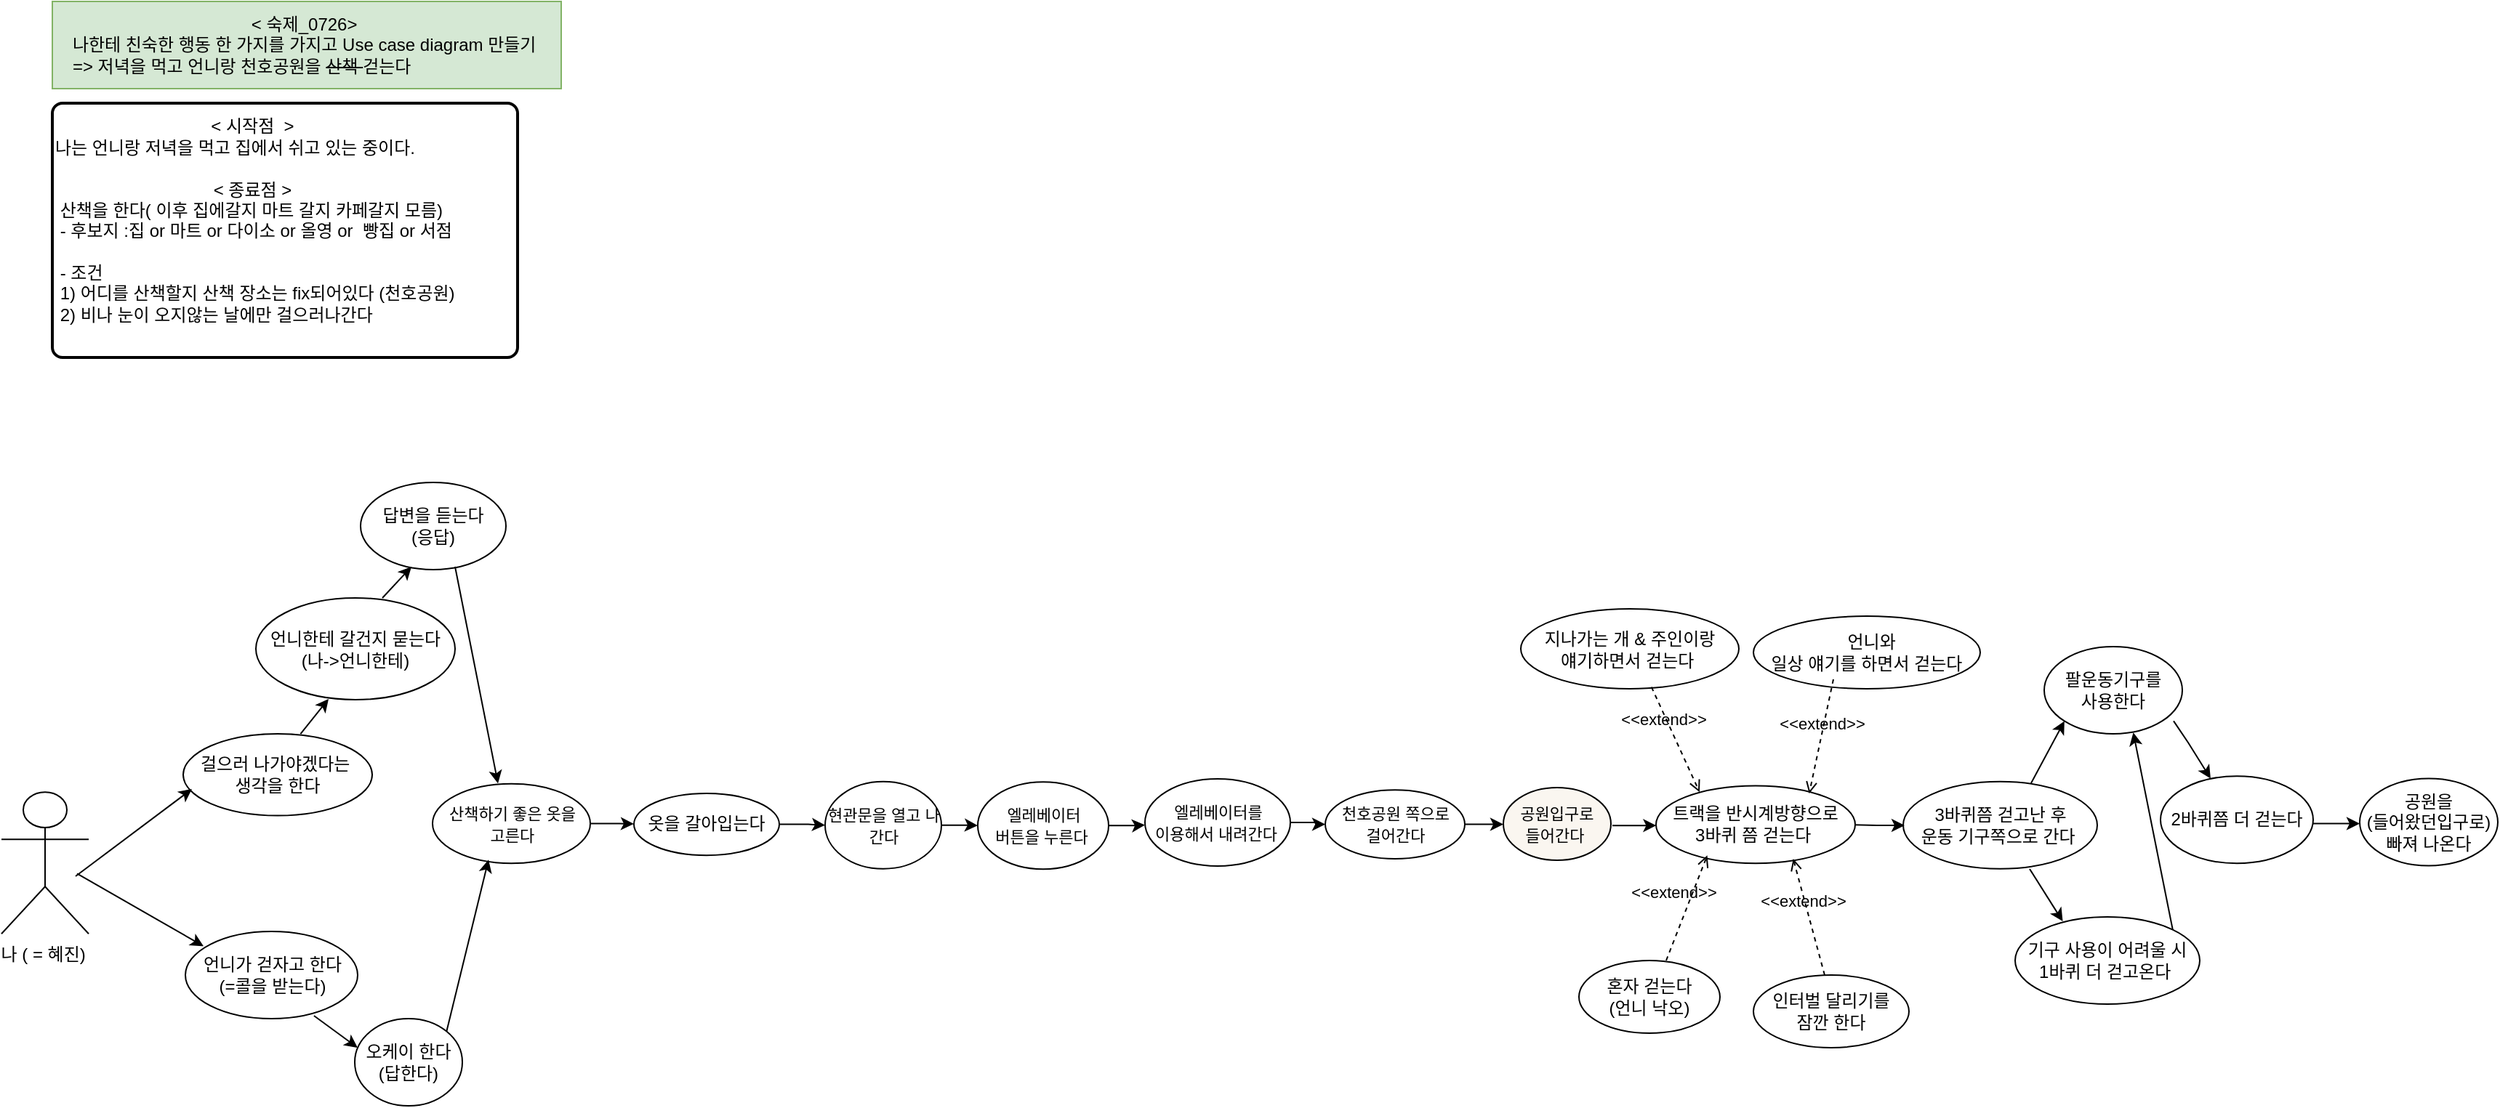 <mxfile version="21.6.5" type="github">
  <diagram name="페이지-1" id="sYgcCLTAoJjAeG1pjwmj">
    <mxGraphModel dx="2183" dy="1202" grid="1" gridSize="10" guides="1" tooltips="1" connect="1" arrows="1" fold="1" page="1" pageScale="1" pageWidth="827" pageHeight="1169" math="0" shadow="0">
      <root>
        <mxCell id="0" />
        <mxCell id="1" parent="0" />
        <mxCell id="4KqqWzj8_jCF8s9pvPA0-2" value="걸으러 나가야겠다는&amp;nbsp;&lt;br&gt;생각을 한다" style="ellipse;whiteSpace=wrap;html=1;" parent="1" vertex="1">
          <mxGeometry x="130" y="524.01" width="130" height="56.25" as="geometry" />
        </mxCell>
        <mxCell id="4KqqWzj8_jCF8s9pvPA0-3" value="나 ( = 혜진)&amp;nbsp;" style="shape=umlActor;verticalLabelPosition=bottom;verticalAlign=top;html=1;" parent="1" vertex="1">
          <mxGeometry x="5" y="564.13" width="60" height="97.5" as="geometry" />
        </mxCell>
        <mxCell id="4KqqWzj8_jCF8s9pvPA0-4" value="&lt;div style=&quot;&quot;&gt;&lt;span style=&quot;background-color: initial;&quot;&gt;&amp;lt; 숙제_0726&amp;gt;&amp;nbsp;&lt;/span&gt;&lt;/div&gt;&lt;div style=&quot;&quot;&gt;&lt;span style=&quot;background-color: initial;&quot;&gt;나한테 친숙한 행동 한 가지를 가지고 Use case diagram 만들기&amp;nbsp;&lt;/span&gt;&lt;/div&gt;&lt;div style=&quot;text-align: left;&quot;&gt;=&amp;gt; 저녁을 먹고 언니랑 천호공원을&amp;nbsp;&lt;strike&gt;산책&amp;nbsp;&lt;/strike&gt;걷는다&amp;nbsp;&lt;/div&gt;" style="rounded=0;whiteSpace=wrap;html=1;fillColor=#d5e8d4;strokeColor=#82b366;" parent="1" vertex="1">
          <mxGeometry x="40" y="20" width="350" height="60" as="geometry" />
        </mxCell>
        <mxCell id="XLeCKCvdoxdbFb9m1tCh-6" value="&lt;div style=&quot;text-align: center;&quot;&gt;&lt;span style=&quot;background-color: initial;&quot;&gt;&amp;lt; 시작점&amp;nbsp; &amp;gt;&amp;nbsp;&lt;/span&gt;&lt;/div&gt;&lt;div style=&quot;&quot;&gt;&lt;span style=&quot;background-color: initial;&quot;&gt;나는 언니랑 저녁을 먹고 집에서 쉬고 있는 중이다.&lt;/span&gt;&lt;/div&gt;&lt;div style=&quot;&quot;&gt;&lt;span style=&quot;background-color: initial;&quot;&gt;&lt;br&gt;&lt;/span&gt;&lt;/div&gt;&lt;div style=&quot;text-align: center;&quot;&gt;&lt;span style=&quot;background-color: initial;&quot;&gt;&amp;lt; 종료점 &amp;gt;&amp;nbsp;&lt;/span&gt;&lt;/div&gt;&lt;div style=&quot;&quot;&gt;&amp;nbsp;산책을 한다&lt;span style=&quot;background-color: initial;&quot;&gt;( 이후 집에갈지 마트 갈지 카페갈지 모름)&amp;nbsp;&lt;/span&gt;&lt;/div&gt;&amp;nbsp;- 후보지 :집 or 마트 or 다이소 or 올영 or&amp;nbsp; 빵집 or 서점&lt;br&gt;&lt;br&gt;&amp;nbsp;- 조건&amp;nbsp;&lt;br&gt;&amp;nbsp;1) 어디를 산책할지 산책 장소는 fix되어있다 (천호공원)&lt;br&gt;&amp;nbsp;2) 비나 눈이 오지않는 날에만 걸으러나간다&amp;nbsp;&lt;br&gt;&amp;nbsp;" style="rounded=1;whiteSpace=wrap;html=1;absoluteArcSize=1;arcSize=14;strokeWidth=2;align=left;" parent="1" vertex="1">
          <mxGeometry x="40" y="90" width="320" height="175" as="geometry" />
        </mxCell>
        <mxCell id="XLeCKCvdoxdbFb9m1tCh-21" value="언니한테 갈건지 묻는다 (나-&amp;gt;언니한테)" style="ellipse;whiteSpace=wrap;html=1;" parent="1" vertex="1">
          <mxGeometry x="180" y="430.5" width="137" height="70" as="geometry" />
        </mxCell>
        <mxCell id="XLeCKCvdoxdbFb9m1tCh-24" value="답변을 듣는다&lt;br&gt;(응답)" style="ellipse;whiteSpace=wrap;html=1;" parent="1" vertex="1">
          <mxGeometry x="252" y="351" width="100" height="60" as="geometry" />
        </mxCell>
        <mxCell id="FUzFIuwG7qgmaGk0ISnc-17" value="" style="edgeStyle=orthogonalEdgeStyle;rounded=0;orthogonalLoop=1;jettySize=auto;html=1;" parent="1" source="XLeCKCvdoxdbFb9m1tCh-74" target="XLeCKCvdoxdbFb9m1tCh-76" edge="1">
          <mxGeometry relative="1" as="geometry" />
        </mxCell>
        <mxCell id="XLeCKCvdoxdbFb9m1tCh-74" value="&lt;font style=&quot;font-size: 11px;&quot;&gt;현관문을 열고 나간다&lt;br&gt;&lt;/font&gt;" style="ellipse;whiteSpace=wrap;html=1;" parent="1" vertex="1">
          <mxGeometry x="571.5" y="556.88" width="80" height="60" as="geometry" />
        </mxCell>
        <mxCell id="FUzFIuwG7qgmaGk0ISnc-18" value="" style="edgeStyle=orthogonalEdgeStyle;rounded=0;orthogonalLoop=1;jettySize=auto;html=1;" parent="1" source="XLeCKCvdoxdbFb9m1tCh-76" edge="1">
          <mxGeometry relative="1" as="geometry">
            <mxPoint x="791.5" y="586.8" as="targetPoint" />
          </mxGeometry>
        </mxCell>
        <mxCell id="XLeCKCvdoxdbFb9m1tCh-76" value="&lt;font style=&quot;font-size: 11px;&quot;&gt;엘레베이터 &lt;br&gt;버튼을 누른다&amp;nbsp;&lt;br&gt;&lt;/font&gt;" style="ellipse;whiteSpace=wrap;html=1;" parent="1" vertex="1">
          <mxGeometry x="676.5" y="557.13" width="90" height="60" as="geometry" />
        </mxCell>
        <mxCell id="XTdCZt_rwrbxKGFYCelY-1" value="" style="edgeStyle=orthogonalEdgeStyle;rounded=0;orthogonalLoop=1;jettySize=auto;html=1;" edge="1" parent="1">
          <mxGeometry relative="1" as="geometry">
            <mxPoint x="1002.5" y="586.276" as="sourcePoint" />
            <mxPoint x="1038.0" y="587.103" as="targetPoint" />
          </mxGeometry>
        </mxCell>
        <mxCell id="XLeCKCvdoxdbFb9m1tCh-77" value="&lt;font style=&quot;font-size: 11px;&quot;&gt;천호공원 쪽으로&lt;br&gt;걸어간다&lt;br&gt;&lt;/font&gt;" style="ellipse;whiteSpace=wrap;html=1;" parent="1" vertex="1">
          <mxGeometry x="915.5" y="562.62" width="96" height="47.38" as="geometry" />
        </mxCell>
        <mxCell id="FUzFIuwG7qgmaGk0ISnc-45" value="" style="edgeStyle=orthogonalEdgeStyle;rounded=0;orthogonalLoop=1;jettySize=auto;html=1;" parent="1" edge="1">
          <mxGeometry relative="1" as="geometry">
            <mxPoint x="1113.0" y="587.12" as="sourcePoint" />
            <mxPoint x="1143.15" y="587.8" as="targetPoint" />
          </mxGeometry>
        </mxCell>
        <mxCell id="XLeCKCvdoxdbFb9m1tCh-84" value="&lt;font style=&quot;font-size: 11px;&quot;&gt;공원입구로 &lt;br&gt;들어간다&amp;nbsp;&lt;br&gt;&lt;/font&gt;" style="ellipse;whiteSpace=wrap;html=1;fillColor=#FAF6F0;gradientColor=#FAF6F0;strokeColor=default;" parent="1" vertex="1">
          <mxGeometry x="1038" y="561" width="74" height="50" as="geometry" />
        </mxCell>
        <mxCell id="FUzFIuwG7qgmaGk0ISnc-16" value="" style="edgeStyle=orthogonalEdgeStyle;rounded=0;orthogonalLoop=1;jettySize=auto;html=1;" parent="1" source="FUzFIuwG7qgmaGk0ISnc-1" target="XLeCKCvdoxdbFb9m1tCh-74" edge="1">
          <mxGeometry relative="1" as="geometry" />
        </mxCell>
        <mxCell id="FUzFIuwG7qgmaGk0ISnc-1" value="옷을 갈아입는다" style="ellipse;whiteSpace=wrap;html=1;" parent="1" vertex="1">
          <mxGeometry x="440" y="564.99" width="100" height="42.63" as="geometry" />
        </mxCell>
        <mxCell id="FUzFIuwG7qgmaGk0ISnc-15" value="" style="edgeStyle=orthogonalEdgeStyle;rounded=0;orthogonalLoop=1;jettySize=auto;html=1;" parent="1" source="FUzFIuwG7qgmaGk0ISnc-3" edge="1">
          <mxGeometry relative="1" as="geometry">
            <mxPoint x="440" y="586" as="targetPoint" />
          </mxGeometry>
        </mxCell>
        <mxCell id="FUzFIuwG7qgmaGk0ISnc-3" value="&lt;font style=&quot;font-size: 11px;&quot;&gt;산책하기 좋은 옷을 &lt;br&gt;고른다&lt;br&gt;&lt;/font&gt;" style="ellipse;whiteSpace=wrap;html=1;" parent="1" vertex="1">
          <mxGeometry x="301.5" y="558.38" width="108.5" height="54.75" as="geometry" />
        </mxCell>
        <mxCell id="FUzFIuwG7qgmaGk0ISnc-19" value="" style="edgeStyle=orthogonalEdgeStyle;rounded=0;orthogonalLoop=1;jettySize=auto;html=1;" parent="1" source="FUzFIuwG7qgmaGk0ISnc-11" target="XLeCKCvdoxdbFb9m1tCh-77" edge="1">
          <mxGeometry relative="1" as="geometry" />
        </mxCell>
        <mxCell id="FUzFIuwG7qgmaGk0ISnc-11" value="&lt;font style=&quot;font-size: 11px;&quot;&gt;엘레베이터를 &lt;br&gt;이용해서 내려간다&amp;nbsp;&lt;br&gt;&lt;/font&gt;" style="ellipse;whiteSpace=wrap;html=1;" parent="1" vertex="1">
          <mxGeometry x="791.5" y="555" width="100" height="60" as="geometry" />
        </mxCell>
        <mxCell id="FUzFIuwG7qgmaGk0ISnc-27" value="3바퀴쯤 걷고난 후&lt;br&gt;운동 기구쪽으로 간다&amp;nbsp;" style="ellipse;whiteSpace=wrap;html=1;" parent="1" vertex="1">
          <mxGeometry x="1313" y="556.88" width="133.5" height="60" as="geometry" />
        </mxCell>
        <mxCell id="FUzFIuwG7qgmaGk0ISnc-28" value="팔운동기구를 &lt;br&gt;사용한다" style="ellipse;whiteSpace=wrap;html=1;" parent="1" vertex="1">
          <mxGeometry x="1410" y="464.01" width="95" height="60" as="geometry" />
        </mxCell>
        <mxCell id="FUzFIuwG7qgmaGk0ISnc-31" value="기구 사용이 어려울 시&lt;br&gt;1바퀴 더 걷고온다&amp;nbsp;" style="ellipse;whiteSpace=wrap;html=1;" parent="1" vertex="1">
          <mxGeometry x="1390" y="650.0" width="127" height="60" as="geometry" />
        </mxCell>
        <mxCell id="FUzFIuwG7qgmaGk0ISnc-67" value="" style="edgeStyle=orthogonalEdgeStyle;rounded=0;orthogonalLoop=1;jettySize=auto;html=1;" parent="1" edge="1">
          <mxGeometry relative="1" as="geometry">
            <mxPoint x="1582" y="585.78" as="sourcePoint" />
            <mxPoint x="1627" y="585.78" as="targetPoint" />
          </mxGeometry>
        </mxCell>
        <mxCell id="FUzFIuwG7qgmaGk0ISnc-32" value="2바퀴쯤 더 걷는다" style="ellipse;whiteSpace=wrap;html=1;" parent="1" vertex="1">
          <mxGeometry x="1490" y="553.13" width="105" height="60" as="geometry" />
        </mxCell>
        <mxCell id="FUzFIuwG7qgmaGk0ISnc-61" value="" style="edgeStyle=orthogonalEdgeStyle;rounded=0;orthogonalLoop=1;jettySize=auto;html=1;" parent="1" edge="1">
          <mxGeometry relative="1" as="geometry">
            <mxPoint x="1274.0" y="586.526" as="sourcePoint" />
            <mxPoint x="1314.0" y="587.053" as="targetPoint" />
          </mxGeometry>
        </mxCell>
        <mxCell id="FUzFIuwG7qgmaGk0ISnc-35" value="트랙을 반시계방향으로 &lt;br&gt;3바퀴 쯤 걷는다&amp;nbsp;" style="ellipse;whiteSpace=wrap;html=1;" parent="1" vertex="1">
          <mxGeometry x="1143" y="559.76" width="137" height="53.37" as="geometry" />
        </mxCell>
        <mxCell id="FUzFIuwG7qgmaGk0ISnc-36" value="지나가는 개 &amp;amp; 주인이랑 &lt;br&gt;얘기하면서 걷는다&amp;nbsp;" style="ellipse;whiteSpace=wrap;html=1;" parent="1" vertex="1">
          <mxGeometry x="1050" y="438" width="150" height="55" as="geometry" />
        </mxCell>
        <mxCell id="FUzFIuwG7qgmaGk0ISnc-37" value="&amp;nbsp; 언니와 &lt;br&gt;일상 얘기를 하면서 걷는다" style="ellipse;whiteSpace=wrap;html=1;" parent="1" vertex="1">
          <mxGeometry x="1210" y="443" width="156" height="50" as="geometry" />
        </mxCell>
        <mxCell id="FUzFIuwG7qgmaGk0ISnc-38" value="혼자 걷는다 &lt;br&gt;(언니 낙오)" style="ellipse;whiteSpace=wrap;html=1;" parent="1" vertex="1">
          <mxGeometry x="1090" y="680" width="97" height="50" as="geometry" />
        </mxCell>
        <mxCell id="FUzFIuwG7qgmaGk0ISnc-39" value="공원을 &lt;br&gt;(들어왔던입구로) &lt;br&gt;빠져 나온다" style="ellipse;whiteSpace=wrap;html=1;" parent="1" vertex="1">
          <mxGeometry x="1627" y="554.76" width="95" height="60" as="geometry" />
        </mxCell>
        <mxCell id="FUzFIuwG7qgmaGk0ISnc-41" value="&amp;lt;&amp;lt;extend&amp;gt;&amp;gt;" style="html=1;verticalAlign=bottom;labelBackgroundColor=none;endArrow=open;endFill=0;dashed=1;rounded=0;exitX=0.626;exitY=1.033;exitDx=0;exitDy=0;exitPerimeter=0;entryX=0.248;entryY=0.119;entryDx=0;entryDy=0;entryPerimeter=0;" parent="1" edge="1">
          <mxGeometry x="-0.201" y="-6" width="160" relative="1" as="geometry">
            <mxPoint x="1139.9" y="491.815" as="sourcePoint" />
            <mxPoint x="1172.976" y="564.111" as="targetPoint" />
            <mxPoint as="offset" />
          </mxGeometry>
        </mxCell>
        <mxCell id="FUzFIuwG7qgmaGk0ISnc-42" value="&amp;lt;&amp;lt;extend&amp;gt;&amp;gt;" style="html=1;verticalAlign=bottom;labelBackgroundColor=none;endArrow=open;endFill=0;dashed=1;rounded=0;exitX=0.5;exitY=1;exitDx=0;exitDy=0;entryX=0.769;entryY=-0.011;entryDx=0;entryDy=0;entryPerimeter=0;" parent="1" edge="1">
          <mxGeometry width="160" relative="1" as="geometry">
            <mxPoint x="1265.0" y="486.5" as="sourcePoint" />
            <mxPoint x="1248.353" y="565.173" as="targetPoint" />
          </mxGeometry>
        </mxCell>
        <mxCell id="FUzFIuwG7qgmaGk0ISnc-43" value="&amp;lt;&amp;lt;extend&amp;gt;&amp;gt;" style="html=1;verticalAlign=bottom;labelBackgroundColor=none;endArrow=open;endFill=0;dashed=1;rounded=0;" parent="1" edge="1">
          <mxGeometry x="-0.047" y="9" width="160" relative="1" as="geometry">
            <mxPoint x="1150" y="680" as="sourcePoint" />
            <mxPoint x="1178.261" y="607.62" as="targetPoint" />
            <mxPoint as="offset" />
            <Array as="points" />
          </mxGeometry>
        </mxCell>
        <mxCell id="FUzFIuwG7qgmaGk0ISnc-46" value="언니가 걷자고 한다&lt;br&gt;(=콜을 받는다)" style="ellipse;whiteSpace=wrap;html=1;" parent="1" vertex="1">
          <mxGeometry x="131.5" y="660" width="118.5" height="60" as="geometry" />
        </mxCell>
        <mxCell id="FUzFIuwG7qgmaGk0ISnc-48" value="" style="endArrow=classic;html=1;rounded=0;" parent="1" edge="1">
          <mxGeometry width="50" height="50" relative="1" as="geometry">
            <mxPoint x="56" y="622" as="sourcePoint" />
            <mxPoint x="136" y="562" as="targetPoint" />
          </mxGeometry>
        </mxCell>
        <mxCell id="FUzFIuwG7qgmaGk0ISnc-49" value="" style="endArrow=classic;html=1;rounded=0;" parent="1" edge="1">
          <mxGeometry width="50" height="50" relative="1" as="geometry">
            <mxPoint x="57" y="620.13" as="sourcePoint" />
            <mxPoint x="144" y="670.13" as="targetPoint" />
          </mxGeometry>
        </mxCell>
        <mxCell id="FUzFIuwG7qgmaGk0ISnc-50" value="" style="endArrow=classic;html=1;rounded=0;" parent="1" edge="1">
          <mxGeometry width="50" height="50" relative="1" as="geometry">
            <mxPoint x="210.71" y="524.01" as="sourcePoint" />
            <mxPoint x="230" y="500" as="targetPoint" />
          </mxGeometry>
        </mxCell>
        <mxCell id="FUzFIuwG7qgmaGk0ISnc-51" value="" style="endArrow=classic;html=1;rounded=0;" parent="1" edge="1">
          <mxGeometry width="50" height="50" relative="1" as="geometry">
            <mxPoint x="267" y="430.5" as="sourcePoint" />
            <mxPoint x="287" y="409" as="targetPoint" />
          </mxGeometry>
        </mxCell>
        <mxCell id="FUzFIuwG7qgmaGk0ISnc-52" value="" style="endArrow=classic;html=1;rounded=0;entryX=0.355;entryY=0.954;entryDx=0;entryDy=0;entryPerimeter=0;exitX=1;exitY=0;exitDx=0;exitDy=0;" parent="1" target="FUzFIuwG7qgmaGk0ISnc-3" edge="1" source="XTdCZt_rwrbxKGFYCelY-2">
          <mxGeometry width="50" height="50" relative="1" as="geometry">
            <mxPoint x="279.71" y="642" as="sourcePoint" />
            <mxPoint x="330" y="600" as="targetPoint" />
          </mxGeometry>
        </mxCell>
        <mxCell id="FUzFIuwG7qgmaGk0ISnc-53" value="" style="endArrow=classic;html=1;rounded=0;entryX=0.415;entryY=-0.004;entryDx=0;entryDy=0;entryPerimeter=0;exitX=0.65;exitY=0.967;exitDx=0;exitDy=0;exitPerimeter=0;" parent="1" target="FUzFIuwG7qgmaGk0ISnc-3" edge="1" source="XLeCKCvdoxdbFb9m1tCh-24">
          <mxGeometry width="50" height="50" relative="1" as="geometry">
            <mxPoint x="337.001" y="409.118" as="sourcePoint" />
            <mxPoint x="379.203" y="559.127" as="targetPoint" />
          </mxGeometry>
        </mxCell>
        <mxCell id="FUzFIuwG7qgmaGk0ISnc-62" value="" style="endArrow=classic;html=1;rounded=0;entryX=0;entryY=1;entryDx=0;entryDy=0;exitX=0.599;exitY=0.048;exitDx=0;exitDy=0;exitPerimeter=0;" parent="1" target="FUzFIuwG7qgmaGk0ISnc-28" edge="1">
          <mxGeometry width="50" height="50" relative="1" as="geometry">
            <mxPoint x="1400.966" y="558.01" as="sourcePoint" />
            <mxPoint x="1444.933" y="518.866" as="targetPoint" />
          </mxGeometry>
        </mxCell>
        <mxCell id="FUzFIuwG7qgmaGk0ISnc-63" value="" style="endArrow=classic;html=1;rounded=0;entryX=0.258;entryY=0.101;entryDx=0;entryDy=0;entryPerimeter=0;" parent="1" edge="1">
          <mxGeometry width="50" height="50" relative="1" as="geometry">
            <mxPoint x="1400" y="617" as="sourcePoint" />
            <mxPoint x="1422.766" y="653.06" as="targetPoint" />
          </mxGeometry>
        </mxCell>
        <mxCell id="FUzFIuwG7qgmaGk0ISnc-65" value="" style="endArrow=classic;html=1;rounded=0;" parent="1" edge="1">
          <mxGeometry width="50" height="50" relative="1" as="geometry">
            <mxPoint x="1499.001" y="515.188" as="sourcePoint" />
            <mxPoint x="1524.473" y="554.752" as="targetPoint" />
            <Array as="points">
              <mxPoint x="1509" y="530" />
            </Array>
          </mxGeometry>
        </mxCell>
        <mxCell id="FUzFIuwG7qgmaGk0ISnc-66" value="" style="endArrow=classic;html=1;rounded=0;entryX=0.645;entryY=0.985;entryDx=0;entryDy=0;entryPerimeter=0;exitX=1;exitY=0;exitDx=0;exitDy=0;" parent="1" edge="1" target="FUzFIuwG7qgmaGk0ISnc-28" source="FUzFIuwG7qgmaGk0ISnc-31">
          <mxGeometry width="50" height="50" relative="1" as="geometry">
            <mxPoint x="1517" y="677" as="sourcePoint" />
            <mxPoint x="1528.58" y="619.01" as="targetPoint" />
          </mxGeometry>
        </mxCell>
        <mxCell id="XTdCZt_rwrbxKGFYCelY-2" value="오케이 한다&lt;br&gt;(답한다)" style="ellipse;whiteSpace=wrap;html=1;" vertex="1" parent="1">
          <mxGeometry x="248" y="720" width="74" height="60" as="geometry" />
        </mxCell>
        <mxCell id="XTdCZt_rwrbxKGFYCelY-3" value="" style="endArrow=classic;html=1;rounded=0;exitX=0.662;exitY=1;exitDx=0;exitDy=0;exitPerimeter=0;" edge="1" parent="1">
          <mxGeometry width="50" height="50" relative="1" as="geometry">
            <mxPoint x="219.947" y="718" as="sourcePoint" />
            <mxPoint x="250" y="740" as="targetPoint" />
          </mxGeometry>
        </mxCell>
        <mxCell id="XTdCZt_rwrbxKGFYCelY-7" value="인터벌 달리기를 &lt;br&gt;잠깐 한다" style="ellipse;whiteSpace=wrap;html=1;" vertex="1" parent="1">
          <mxGeometry x="1210" y="690" width="107" height="50" as="geometry" />
        </mxCell>
        <mxCell id="XTdCZt_rwrbxKGFYCelY-8" value="&amp;lt;&amp;lt;extend&amp;gt;&amp;gt;" style="html=1;verticalAlign=bottom;labelBackgroundColor=none;endArrow=open;endFill=0;dashed=1;rounded=0;entryX=0.921;entryY=0.217;entryDx=0;entryDy=0;entryPerimeter=0;" edge="1" parent="1">
          <mxGeometry x="0.069" y="3" width="160" relative="1" as="geometry">
            <mxPoint x="1259" y="690" as="sourcePoint" />
            <mxPoint x="1237.367" y="610.001" as="targetPoint" />
            <mxPoint as="offset" />
          </mxGeometry>
        </mxCell>
      </root>
    </mxGraphModel>
  </diagram>
</mxfile>

